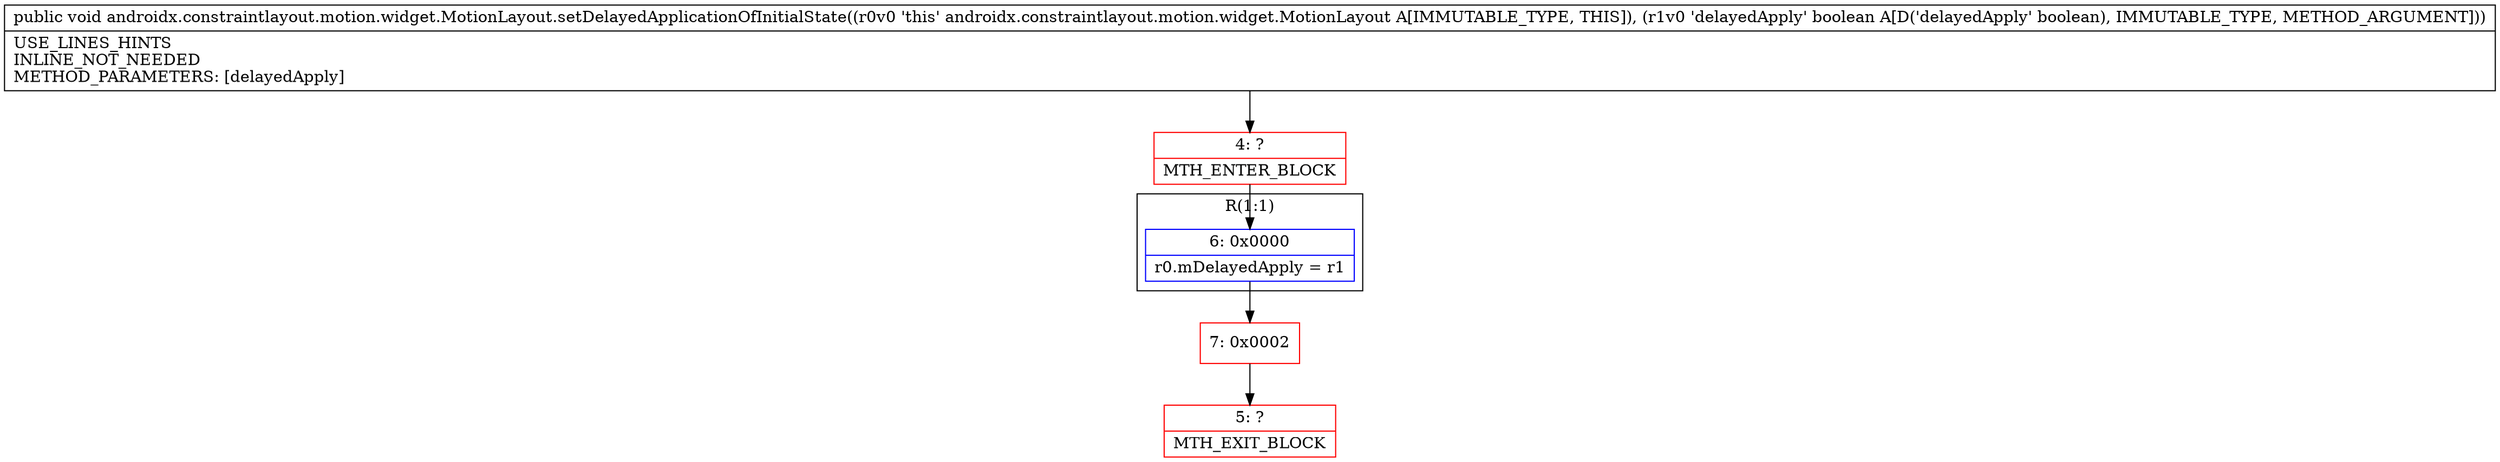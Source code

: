 digraph "CFG forandroidx.constraintlayout.motion.widget.MotionLayout.setDelayedApplicationOfInitialState(Z)V" {
subgraph cluster_Region_572324504 {
label = "R(1:1)";
node [shape=record,color=blue];
Node_6 [shape=record,label="{6\:\ 0x0000|r0.mDelayedApply = r1\l}"];
}
Node_4 [shape=record,color=red,label="{4\:\ ?|MTH_ENTER_BLOCK\l}"];
Node_7 [shape=record,color=red,label="{7\:\ 0x0002}"];
Node_5 [shape=record,color=red,label="{5\:\ ?|MTH_EXIT_BLOCK\l}"];
MethodNode[shape=record,label="{public void androidx.constraintlayout.motion.widget.MotionLayout.setDelayedApplicationOfInitialState((r0v0 'this' androidx.constraintlayout.motion.widget.MotionLayout A[IMMUTABLE_TYPE, THIS]), (r1v0 'delayedApply' boolean A[D('delayedApply' boolean), IMMUTABLE_TYPE, METHOD_ARGUMENT]))  | USE_LINES_HINTS\lINLINE_NOT_NEEDED\lMETHOD_PARAMETERS: [delayedApply]\l}"];
MethodNode -> Node_4;Node_6 -> Node_7;
Node_4 -> Node_6;
Node_7 -> Node_5;
}

